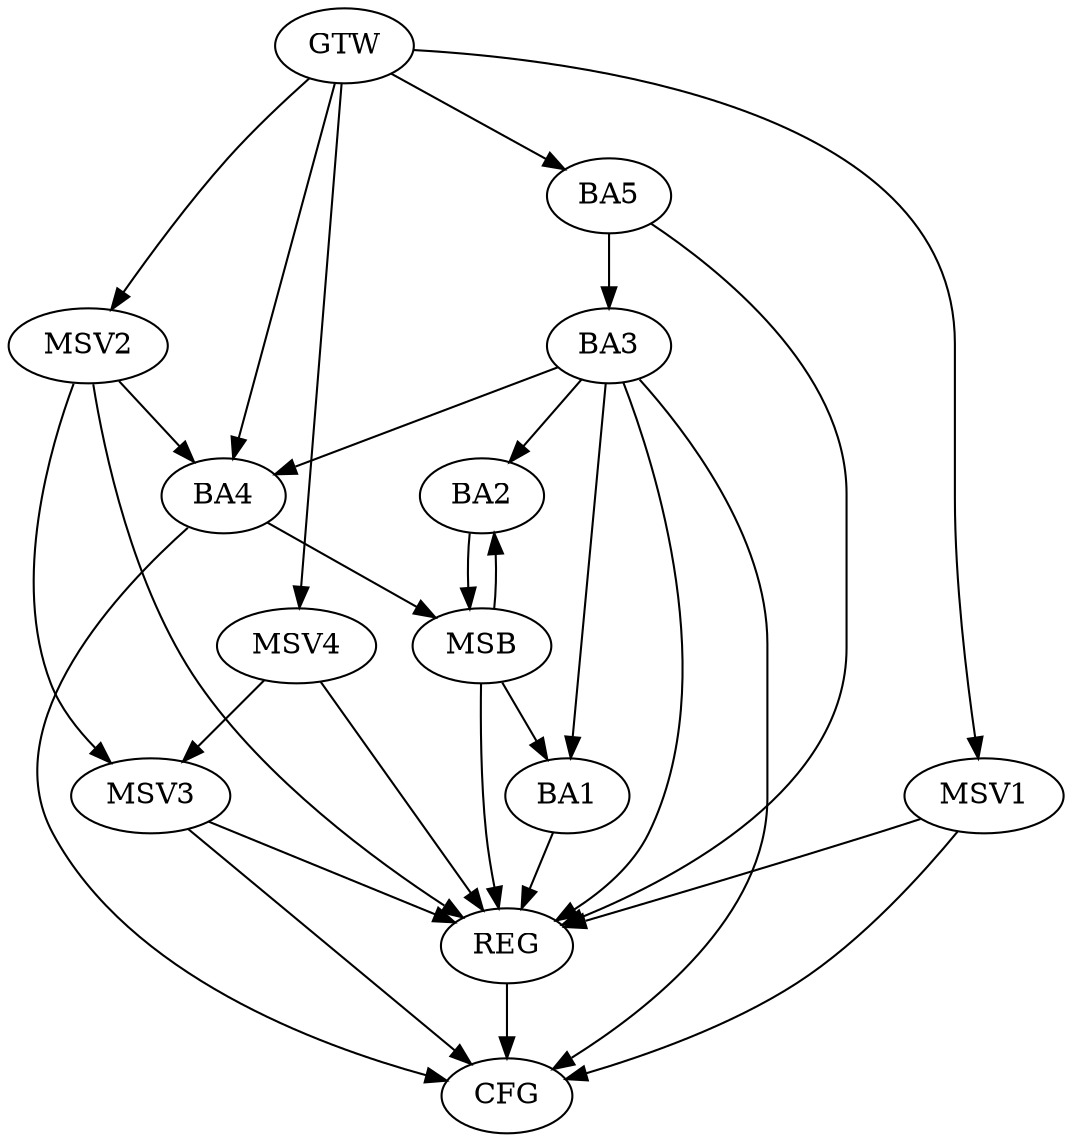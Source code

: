strict digraph G {
  BA1 [ label="BA1" ];
  BA2 [ label="BA2" ];
  BA3 [ label="BA3" ];
  BA4 [ label="BA4" ];
  BA5 [ label="BA5" ];
  GTW [ label="GTW" ];
  REG [ label="REG" ];
  MSB [ label="MSB" ];
  CFG [ label="CFG" ];
  MSV1 [ label="MSV1" ];
  MSV2 [ label="MSV2" ];
  MSV3 [ label="MSV3" ];
  MSV4 [ label="MSV4" ];
  BA3 -> BA2;
  BA5 -> BA3;
  GTW -> BA4;
  GTW -> BA5;
  BA1 -> REG;
  BA3 -> REG;
  BA5 -> REG;
  BA2 -> MSB;
  MSB -> BA1;
  MSB -> REG;
  BA4 -> MSB;
  MSB -> BA2;
  BA4 -> CFG;
  BA3 -> CFG;
  REG -> CFG;
  BA3 -> BA4;
  BA3 -> BA1;
  GTW -> MSV1;
  MSV1 -> REG;
  MSV1 -> CFG;
  MSV2 -> BA4;
  GTW -> MSV2;
  MSV2 -> REG;
  MSV2 -> MSV3;
  MSV3 -> REG;
  MSV3 -> CFG;
  MSV4 -> MSV3;
  GTW -> MSV4;
  MSV4 -> REG;
}
